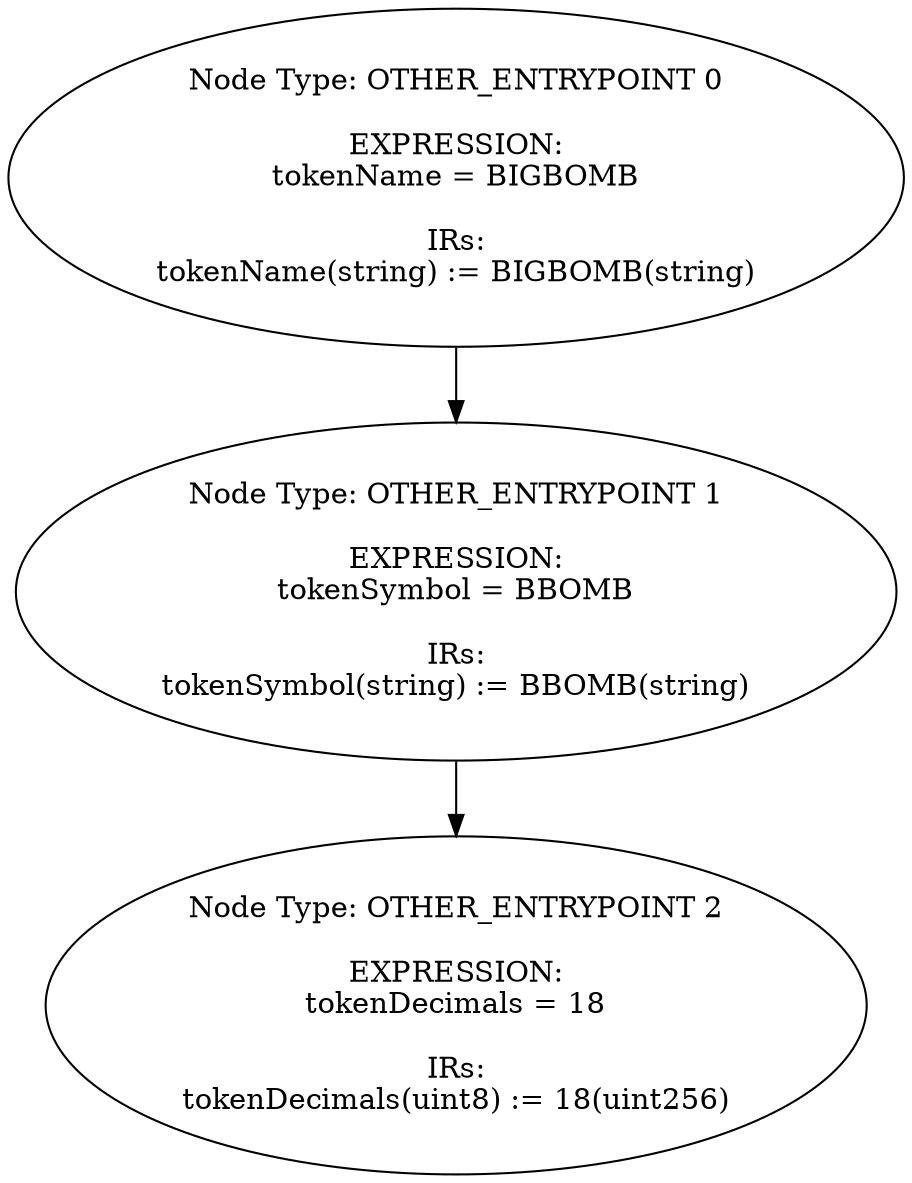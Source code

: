 digraph{
0[label="Node Type: OTHER_ENTRYPOINT 0

EXPRESSION:
tokenName = BIGBOMB

IRs:
tokenName(string) := BIGBOMB(string)"];
0->1;
1[label="Node Type: OTHER_ENTRYPOINT 1

EXPRESSION:
tokenSymbol = BBOMB

IRs:
tokenSymbol(string) := BBOMB(string)"];
1->2;
2[label="Node Type: OTHER_ENTRYPOINT 2

EXPRESSION:
tokenDecimals = 18

IRs:
tokenDecimals(uint8) := 18(uint256)"];
}
